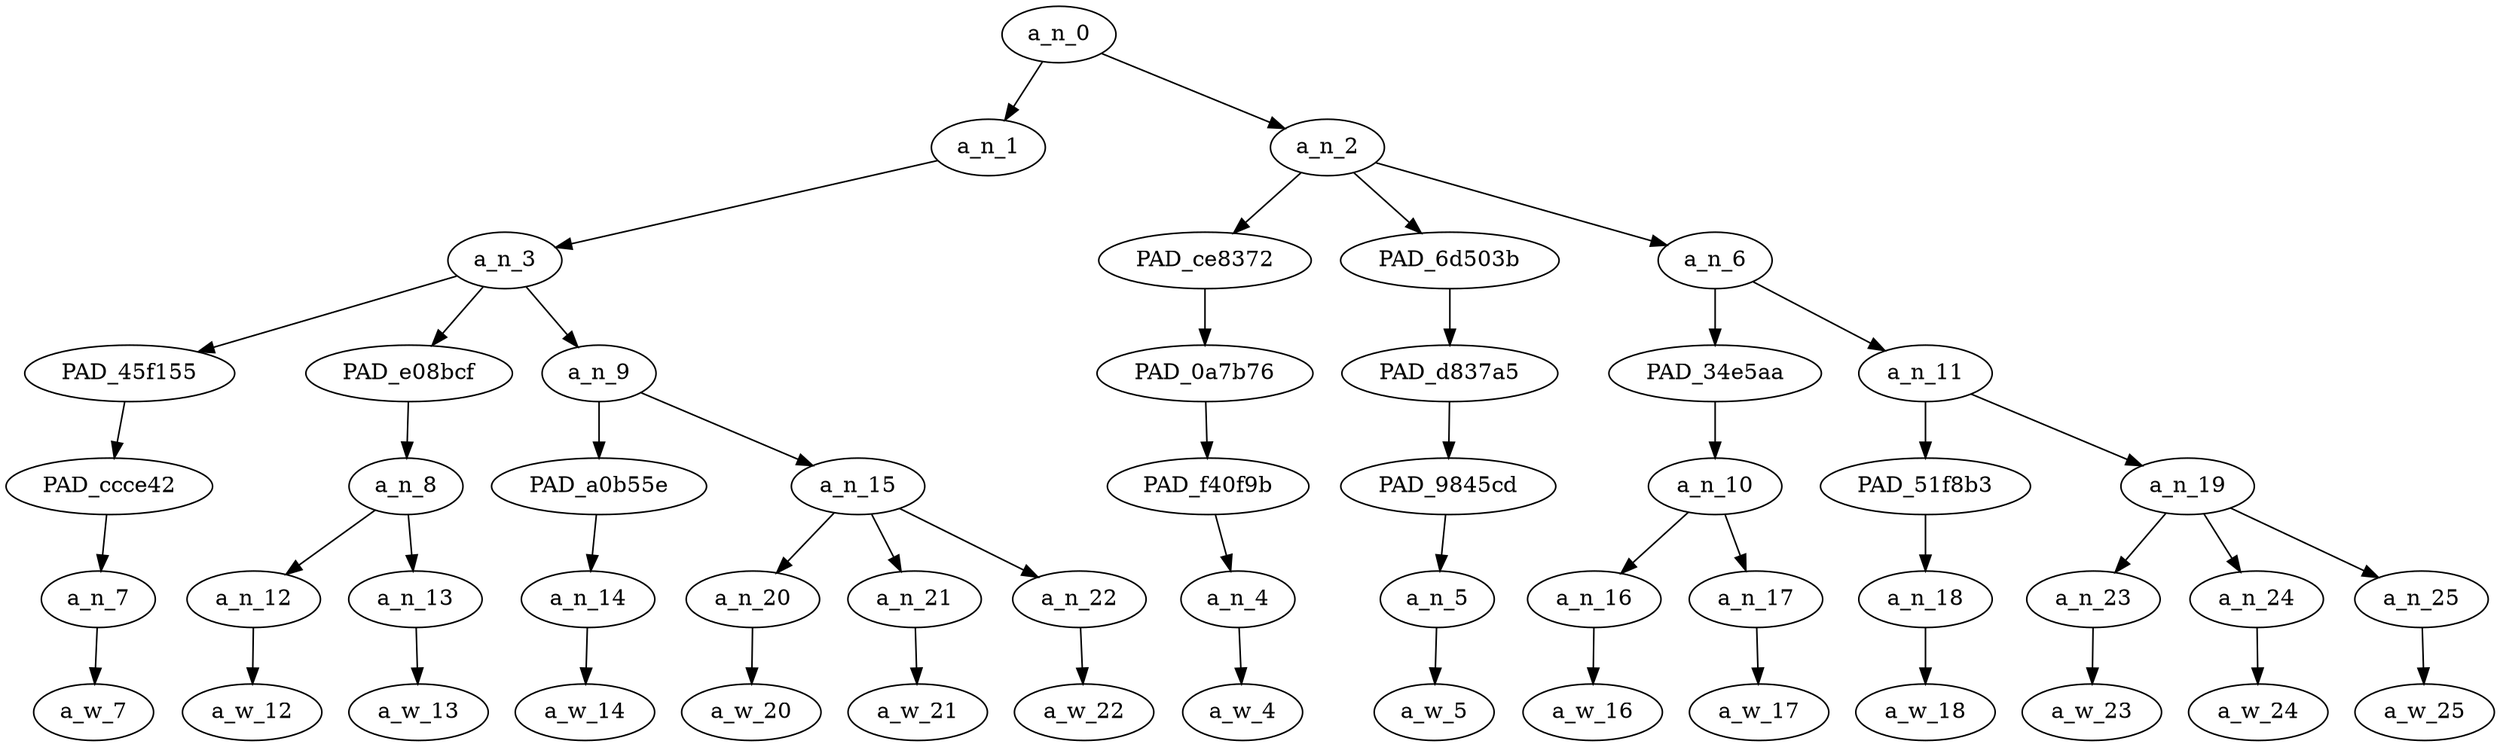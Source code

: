 strict digraph "" {
	a_n_0	[div_dir=1,
		index=0,
		level=6,
		pos="5.208333333333334,6!",
		text_span="[0, 1, 2, 3, 4, 5, 6, 7, 8, 9, 10, 11, 12, 13, 14]",
		value=1.00000001];
	a_n_1	[div_dir=1,
		index=0,
		level=5,
		pos="1.8333333333333333,5!",
		text_span="[0, 1, 2, 3, 4, 5, 6]",
		value=0.51202873];
	a_n_0 -> a_n_1;
	a_n_2	[div_dir=-1,
		index=1,
		level=5,
		pos="8.583333333333334,5!",
		text_span="[7, 8, 9, 10, 11, 12, 13, 14]",
		value=0.48791298];
	a_n_0 -> a_n_2;
	a_n_3	[div_dir=1,
		index=0,
		level=4,
		pos="1.8333333333333333,4!",
		text_span="[0, 1, 2, 3, 4, 5, 6]",
		value=0.51188057];
	a_n_1 -> a_n_3;
	PAD_45f155	[div_dir=-1,
		index=0,
		level=3,
		pos="0.0,3!",
		text_span="[0]",
		value=0.04844894];
	a_n_3 -> PAD_45f155;
	PAD_e08bcf	[div_dir=1,
		index=1,
		level=3,
		pos="1.5,3!",
		text_span="[1, 2]",
		value=0.10178726];
	a_n_3 -> PAD_e08bcf;
	a_n_9	[div_dir=1,
		index=2,
		level=3,
		pos="4.0,3!",
		text_span="[3, 4, 5, 6]",
		value=0.36149621];
	a_n_3 -> a_n_9;
	PAD_ccce42	[div_dir=-1,
		index=0,
		level=2,
		pos="0.0,2!",
		text_span="[0]",
		value=0.04844894];
	PAD_45f155 -> PAD_ccce42;
	a_n_7	[div_dir=-1,
		index=0,
		level=1,
		pos="0.0,1!",
		text_span="[0]",
		value=0.04844894];
	PAD_ccce42 -> a_n_7;
	a_w_7	[div_dir=0,
		index=0,
		level=0,
		pos="0,0!",
		text_span="[0]",
		value=dressing];
	a_n_7 -> a_w_7;
	a_n_8	[div_dir=1,
		index=1,
		level=2,
		pos="1.5,2!",
		text_span="[1, 2]",
		value=0.10178726];
	PAD_e08bcf -> a_n_8;
	a_n_12	[div_dir=1,
		index=1,
		level=1,
		pos="1.0,1!",
		text_span="[1]",
		value=0.04179693];
	a_n_8 -> a_n_12;
	a_n_13	[div_dir=1,
		index=2,
		level=1,
		pos="2.0,1!",
		text_span="[2]",
		value=0.05974832];
	a_n_8 -> a_n_13;
	a_w_12	[div_dir=0,
		index=1,
		level=0,
		pos="1,0!",
		text_span="[1]",
		value=your];
	a_n_12 -> a_w_12;
	a_w_13	[div_dir=0,
		index=2,
		level=0,
		pos="2,0!",
		text_span="[2]",
		value=characters];
	a_n_13 -> a_w_13;
	PAD_a0b55e	[div_dir=1,
		index=2,
		level=2,
		pos="3.0,2!",
		text_span="[3]",
		value=0.04440469];
	a_n_9 -> PAD_a0b55e;
	a_n_15	[div_dir=-1,
		index=3,
		level=2,
		pos="5.0,2!",
		text_span="[4, 5, 6]",
		value=0.31701885];
	a_n_9 -> a_n_15;
	a_n_14	[div_dir=1,
		index=3,
		level=1,
		pos="3.0,1!",
		text_span="[3]",
		value=0.04440469];
	PAD_a0b55e -> a_n_14;
	a_w_14	[div_dir=0,
		index=3,
		level=0,
		pos="3,0!",
		text_span="[3]",
		value=in];
	a_n_14 -> a_w_14;
	a_n_20	[div_dir=1,
		index=4,
		level=1,
		pos="4.0,1!",
		text_span="[4]",
		value=0.08541579];
	a_n_15 -> a_n_20;
	a_n_21	[div_dir=-1,
		index=5,
		level=1,
		pos="5.0,1!",
		text_span="[5]",
		value=0.15709908];
	a_n_15 -> a_n_21;
	a_n_22	[div_dir=1,
		index=6,
		level=1,
		pos="6.0,1!",
		text_span="[6]",
		value=0.07437823];
	a_n_15 -> a_n_22;
	a_w_20	[div_dir=0,
		index=4,
		level=0,
		pos="4,0!",
		text_span="[4]",
		value=big];
	a_n_20 -> a_w_20;
	a_w_21	[div_dir=0,
		index=5,
		level=0,
		pos="5,0!",
		text_span="[5]",
		value=bud];
	a_n_21 -> a_w_21;
	a_w_22	[div_dir=0,
		index=6,
		level=0,
		pos="6,0!",
		text_span="[6]",
		value=press];
	a_n_22 -> a_w_22;
	PAD_ce8372	[div_dir=1,
		index=1,
		level=4,
		pos="7.0,4!",
		text_span="[7]",
		value=0.03337637];
	a_n_2 -> PAD_ce8372;
	PAD_6d503b	[div_dir=1,
		index=2,
		level=4,
		pos="8.0,4!",
		text_span="[8]",
		value=0.02891899];
	a_n_2 -> PAD_6d503b;
	a_n_6	[div_dir=-1,
		index=3,
		level=4,
		pos="10.75,4!",
		text_span="[9, 10, 11, 12, 13, 14]",
		value=0.42557020];
	a_n_2 -> a_n_6;
	PAD_0a7b76	[div_dir=1,
		index=3,
		level=3,
		pos="7.0,3!",
		text_span="[7]",
		value=0.03337637];
	PAD_ce8372 -> PAD_0a7b76;
	PAD_f40f9b	[div_dir=1,
		index=4,
		level=2,
		pos="7.0,2!",
		text_span="[7]",
		value=0.03337637];
	PAD_0a7b76 -> PAD_f40f9b;
	a_n_4	[div_dir=1,
		index=7,
		level=1,
		pos="7.0,1!",
		text_span="[7]",
		value=0.03337637];
	PAD_f40f9b -> a_n_4;
	a_w_4	[div_dir=0,
		index=7,
		level=0,
		pos="7,0!",
		text_span="[7]",
		value=is];
	a_n_4 -> a_w_4;
	PAD_d837a5	[div_dir=1,
		index=4,
		level=3,
		pos="8.0,3!",
		text_span="[8]",
		value=0.02891899];
	PAD_6d503b -> PAD_d837a5;
	PAD_9845cd	[div_dir=1,
		index=5,
		level=2,
		pos="8.0,2!",
		text_span="[8]",
		value=0.02891899];
	PAD_d837a5 -> PAD_9845cd;
	a_n_5	[div_dir=1,
		index=8,
		level=1,
		pos="8.0,1!",
		text_span="[8]",
		value=0.02891899];
	PAD_9845cd -> a_n_5;
	a_w_5	[div_dir=0,
		index=8,
		level=0,
		pos="8,0!",
		text_span="[8]",
		value=now];
	a_n_5 -> a_w_5;
	PAD_34e5aa	[div_dir=-1,
		index=5,
		level=3,
		pos="9.5,3!",
		text_span="[9, 10]",
		value=0.12441826];
	a_n_6 -> PAD_34e5aa;
	a_n_11	[div_dir=-1,
		index=6,
		level=3,
		pos="12.0,3!",
		text_span="[11, 12, 13, 14]",
		value=0.30103587];
	a_n_6 -> a_n_11;
	a_n_10	[div_dir=-1,
		index=6,
		level=2,
		pos="9.5,2!",
		text_span="[9, 10]",
		value=0.12441826];
	PAD_34e5aa -> a_n_10;
	a_n_16	[div_dir=1,
		index=9,
		level=1,
		pos="9.0,1!",
		text_span="[9]",
		value=0.04246841];
	a_n_10 -> a_n_16;
	a_n_17	[div_dir=-1,
		index=10,
		level=1,
		pos="10.0,1!",
		text_span="[10]",
		value=0.08191667];
	a_n_10 -> a_n_17;
	a_w_16	[div_dir=0,
		index=9,
		level=0,
		pos="9,0!",
		text_span="[9]",
		value=tv];
	a_n_16 -> a_w_16;
	a_w_17	[div_dir=0,
		index=10,
		level=0,
		pos="10,0!",
		text_span="[10]",
		value=shorthand];
	a_n_17 -> a_w_17;
	PAD_51f8b3	[div_dir=1,
		index=7,
		level=2,
		pos="11.0,2!",
		text_span="[11]",
		value=0.02627359];
	a_n_11 -> PAD_51f8b3;
	a_n_19	[div_dir=-1,
		index=8,
		level=2,
		pos="13.0,2!",
		text_span="[12, 13, 14]",
		value=0.27464018];
	a_n_11 -> a_n_19;
	a_n_18	[div_dir=1,
		index=11,
		level=1,
		pos="11.0,1!",
		text_span="[11]",
		value=0.02627359];
	PAD_51f8b3 -> a_n_18;
	a_w_18	[div_dir=0,
		index=11,
		level=0,
		pos="11,0!",
		text_span="[11]",
		value=for];
	a_n_18 -> a_w_18;
	a_n_23	[div_dir=-1,
		index=12,
		level=1,
		pos="12.0,1!",
		text_span="[12]",
		value=0.05278302];
	a_n_19 -> a_n_23;
	a_n_24	[div_dir=-1,
		index=13,
		level=1,
		pos="13.0,1!",
		text_span="[13]",
		value=0.15201123];
	a_n_19 -> a_n_24;
	a_n_25	[div_dir=-1,
		index=14,
		level=1,
		pos="14.0,1!",
		text_span="[14]",
		value=0.06964895];
	a_n_19 -> a_n_25;
	a_w_23	[div_dir=0,
		index=12,
		level=0,
		pos="12,0!",
		text_span="[12]",
		value=non];
	a_n_23 -> a_w_23;
	a_w_24	[div_dir=0,
		index=13,
		level=0,
		pos="13,0!",
		text_span="[13]",
		value=denominational];
	a_n_24 -> a_w_24;
	a_w_25	[div_dir=0,
		index=14,
		level=0,
		pos="14,0!",
		text_span="[14]",
		value=queer];
	a_n_25 -> a_w_25;
}
